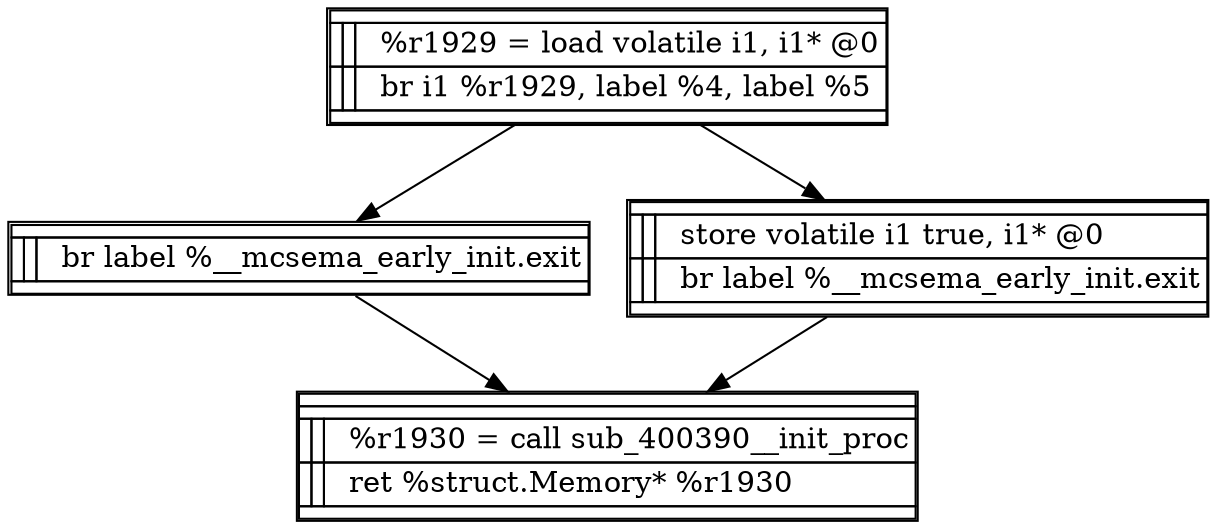 digraph {
node [shape=none margin=0 nojustify=false labeljust=l]
b54718528 -> b42722768
b54718528 -> b51700624
b54718528 [label=<<table cellspacing="0">
<tr><td align="left" colspan="3"></td></tr>
<tr><td align="left"></td><td></td><td align="left">  %r1929 = load volatile i1, i1* @0</td></tr>
<tr><td align="left"></td><td></td><td align="left">  br i1 %r1929, label %4, label %5</td></tr>
<tr><td align="left" colspan="3"></td></tr>
</table>>];
b42722768 -> b43131120
b42722768 [label=<<table cellspacing="0">
<tr><td align="left" colspan="3"></td></tr>
<tr><td align="left"></td><td></td><td align="left">  br label %__mcsema_early_init.exit</td></tr>
<tr><td align="left" colspan="3"></td></tr>
</table>>];
b51700624 -> b43131120
b51700624 [label=<<table cellspacing="0">
<tr><td align="left" colspan="3"></td></tr>
<tr><td align="left"></td><td></td><td align="left">  store volatile i1 true, i1* @0</td></tr>
<tr><td align="left"></td><td></td><td align="left">  br label %__mcsema_early_init.exit</td></tr>
<tr><td align="left" colspan="3"></td></tr>
</table>>];
b43131120 [label=<<table cellspacing="0">
<tr><td align="left" colspan="3"></td></tr>
<tr><td align="left" colspan="3"></td></tr>
<tr><td align="left"></td><td></td><td align="left">  %r1930 = call sub_400390__init_proc</td></tr>
<tr><td align="left"></td><td></td><td align="left">  ret %struct.Memory* %r1930</td></tr>
<tr><td align="left" colspan="3"></td></tr>
</table>>];
}
